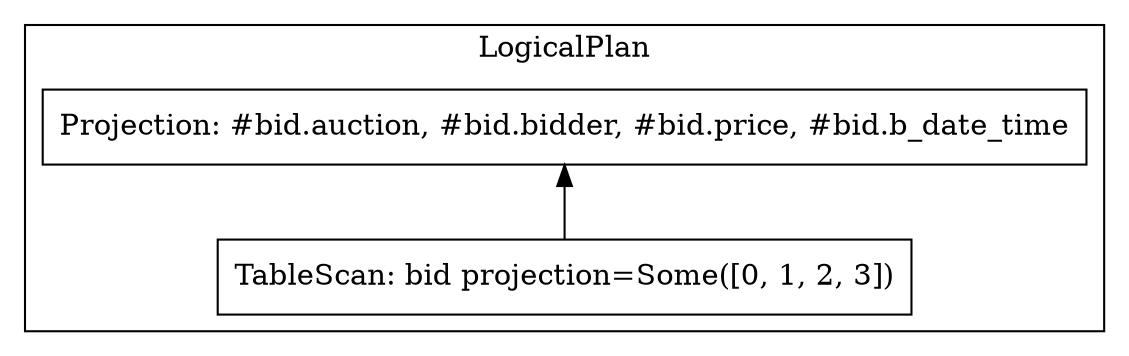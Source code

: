 
digraph {
  subgraph cluster_1
  {
    graph[label="LogicalPlan"]
    2[shape=box label="Projection: #bid.auction, #bid.bidder, #bid.price, #bid.b_date_time"]
    3[shape=box label="TableScan: bid projection=Some([0, 1, 2, 3])"]
    2 -> 3 [arrowhead=none, arrowtail=normal, dir=back]
  }#  subgraph c^luster_4
  {
    graph[label="Detailed LogicalPlan"]
  }
}
